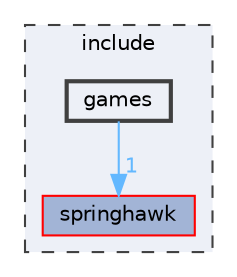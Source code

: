digraph "E:/Code/Skola/Su/CProg/CProg-Project/include/games"
{
 // LATEX_PDF_SIZE
  bgcolor="transparent";
  edge [fontname=Helvetica,fontsize=10,labelfontname=Helvetica,labelfontsize=10];
  node [fontname=Helvetica,fontsize=10,shape=box,height=0.2,width=0.4];
  compound=true
  subgraph clusterdir_d44c64559bbebec7f509842c48db8b23 {
    graph [ bgcolor="#edf0f7", pencolor="grey25", label="include", fontname=Helvetica,fontsize=10 style="filled,dashed", URL="dir_d44c64559bbebec7f509842c48db8b23.html",tooltip=""]
  dir_cff48548073a7b7c0f23992c32307aff [label="springhawk", fillcolor="#a2b4d6", color="red", style="filled", URL="dir_cff48548073a7b7c0f23992c32307aff.html",tooltip=""];
  dir_46067384b2eb3ec16f46ec75fab7dc96 [label="games", fillcolor="#edf0f7", color="grey25", style="filled,bold", URL="dir_46067384b2eb3ec16f46ec75fab7dc96.html",tooltip=""];
  }
  dir_46067384b2eb3ec16f46ec75fab7dc96->dir_cff48548073a7b7c0f23992c32307aff [headlabel="1", labeldistance=1.5 headhref="dir_000026_000039.html" href="dir_000026_000039.html" color="steelblue1" fontcolor="steelblue1"];
}
